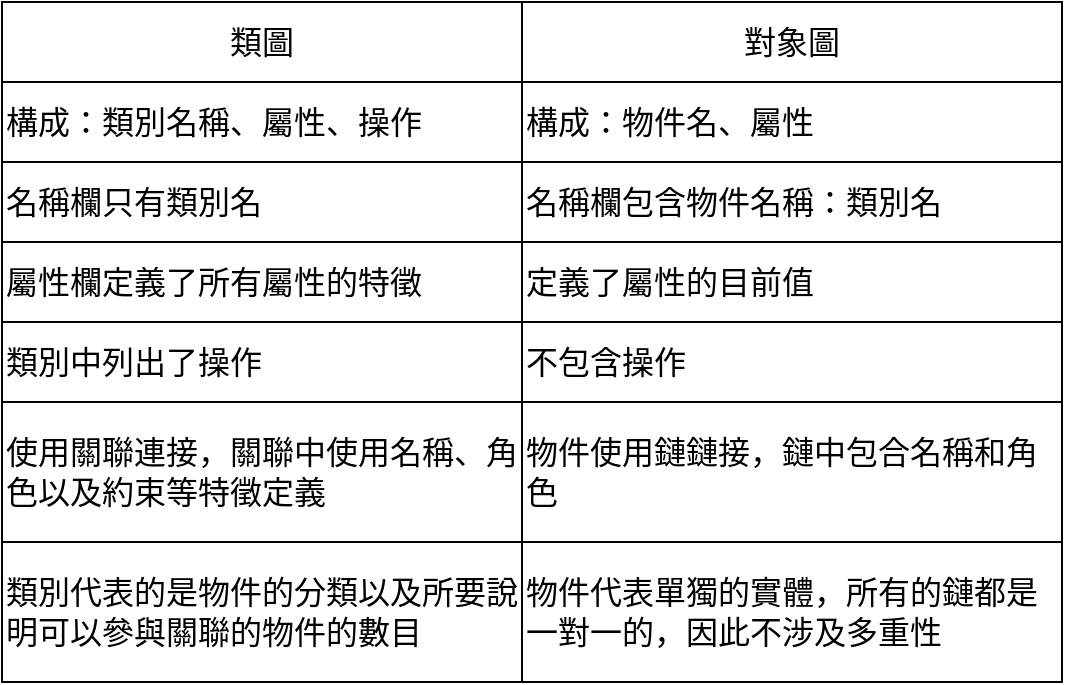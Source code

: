 <mxfile version="22.0.8" type="device">
  <diagram id="C5RBs43oDa-KdzZeNtuy" name="Page-1">
    <mxGraphModel dx="1050" dy="542" grid="1" gridSize="10" guides="1" tooltips="1" connect="1" arrows="1" fold="1" page="1" pageScale="1" pageWidth="827" pageHeight="1169" math="0" shadow="0">
      <root>
        <mxCell id="WIyWlLk6GJQsqaUBKTNV-0" />
        <mxCell id="WIyWlLk6GJQsqaUBKTNV-1" parent="WIyWlLk6GJQsqaUBKTNV-0" />
        <mxCell id="7dIk6BMdmFNtGMZZDtpY-1" value="" style="shape=table;startSize=0;container=1;collapsible=0;childLayout=tableLayout;fontSize=16;align=left;" parent="WIyWlLk6GJQsqaUBKTNV-1" vertex="1">
          <mxGeometry x="200" y="240" width="530" height="340" as="geometry" />
        </mxCell>
        <mxCell id="7dIk6BMdmFNtGMZZDtpY-2" value="" style="shape=tableRow;horizontal=0;startSize=0;swimlaneHead=0;swimlaneBody=0;strokeColor=inherit;top=0;left=0;bottom=0;right=0;collapsible=0;dropTarget=0;fillColor=none;points=[[0,0.5],[1,0.5]];portConstraint=eastwest;fontSize=16;align=left;" parent="7dIk6BMdmFNtGMZZDtpY-1" vertex="1">
          <mxGeometry width="530" height="40" as="geometry" />
        </mxCell>
        <mxCell id="7dIk6BMdmFNtGMZZDtpY-3" value="類圖" style="shape=partialRectangle;html=1;whiteSpace=wrap;connectable=0;strokeColor=inherit;overflow=hidden;fillColor=none;top=0;left=0;bottom=0;right=0;pointerEvents=1;fontSize=16;align=center;" parent="7dIk6BMdmFNtGMZZDtpY-2" vertex="1">
          <mxGeometry width="260" height="40" as="geometry">
            <mxRectangle width="260" height="40" as="alternateBounds" />
          </mxGeometry>
        </mxCell>
        <mxCell id="7dIk6BMdmFNtGMZZDtpY-4" value="對象圖" style="shape=partialRectangle;html=1;whiteSpace=wrap;connectable=0;strokeColor=inherit;overflow=hidden;fillColor=none;top=0;left=0;bottom=0;right=0;pointerEvents=1;fontSize=16;align=center;" parent="7dIk6BMdmFNtGMZZDtpY-2" vertex="1">
          <mxGeometry x="260" width="270" height="40" as="geometry">
            <mxRectangle width="270" height="40" as="alternateBounds" />
          </mxGeometry>
        </mxCell>
        <mxCell id="7dIk6BMdmFNtGMZZDtpY-6" value="" style="shape=tableRow;horizontal=0;startSize=0;swimlaneHead=0;swimlaneBody=0;strokeColor=inherit;top=0;left=0;bottom=0;right=0;collapsible=0;dropTarget=0;fillColor=none;points=[[0,0.5],[1,0.5]];portConstraint=eastwest;fontSize=16;align=left;" parent="7dIk6BMdmFNtGMZZDtpY-1" vertex="1">
          <mxGeometry y="40" width="530" height="40" as="geometry" />
        </mxCell>
        <mxCell id="7dIk6BMdmFNtGMZZDtpY-7" value="構成：類別名稱、屬性、操作" style="shape=partialRectangle;html=1;whiteSpace=wrap;connectable=0;strokeColor=inherit;overflow=hidden;fillColor=none;top=0;left=0;bottom=0;right=0;pointerEvents=1;fontSize=16;align=left;" parent="7dIk6BMdmFNtGMZZDtpY-6" vertex="1">
          <mxGeometry width="260" height="40" as="geometry">
            <mxRectangle width="260" height="40" as="alternateBounds" />
          </mxGeometry>
        </mxCell>
        <mxCell id="7dIk6BMdmFNtGMZZDtpY-8" value="構成：物件名、屬性" style="shape=partialRectangle;html=1;whiteSpace=wrap;connectable=0;strokeColor=inherit;overflow=hidden;fillColor=none;top=0;left=0;bottom=0;right=0;pointerEvents=1;fontSize=16;align=left;" parent="7dIk6BMdmFNtGMZZDtpY-6" vertex="1">
          <mxGeometry x="260" width="270" height="40" as="geometry">
            <mxRectangle width="270" height="40" as="alternateBounds" />
          </mxGeometry>
        </mxCell>
        <mxCell id="7dIk6BMdmFNtGMZZDtpY-10" value="" style="shape=tableRow;horizontal=0;startSize=0;swimlaneHead=0;swimlaneBody=0;strokeColor=inherit;top=0;left=0;bottom=0;right=0;collapsible=0;dropTarget=0;fillColor=none;points=[[0,0.5],[1,0.5]];portConstraint=eastwest;fontSize=16;align=left;" parent="7dIk6BMdmFNtGMZZDtpY-1" vertex="1">
          <mxGeometry y="80" width="530" height="40" as="geometry" />
        </mxCell>
        <mxCell id="7dIk6BMdmFNtGMZZDtpY-11" value="名稱欄只有類別名" style="shape=partialRectangle;html=1;whiteSpace=wrap;connectable=0;strokeColor=inherit;overflow=hidden;fillColor=none;top=0;left=0;bottom=0;right=0;pointerEvents=1;fontSize=16;align=left;" parent="7dIk6BMdmFNtGMZZDtpY-10" vertex="1">
          <mxGeometry width="260" height="40" as="geometry">
            <mxRectangle width="260" height="40" as="alternateBounds" />
          </mxGeometry>
        </mxCell>
        <mxCell id="7dIk6BMdmFNtGMZZDtpY-12" value="名稱欄包含物件名稱：類別名" style="shape=partialRectangle;html=1;whiteSpace=wrap;connectable=0;strokeColor=inherit;overflow=hidden;fillColor=none;top=0;left=0;bottom=0;right=0;pointerEvents=1;fontSize=16;align=left;" parent="7dIk6BMdmFNtGMZZDtpY-10" vertex="1">
          <mxGeometry x="260" width="270" height="40" as="geometry">
            <mxRectangle width="270" height="40" as="alternateBounds" />
          </mxGeometry>
        </mxCell>
        <mxCell id="7dIk6BMdmFNtGMZZDtpY-14" style="shape=tableRow;horizontal=0;startSize=0;swimlaneHead=0;swimlaneBody=0;strokeColor=inherit;top=0;left=0;bottom=0;right=0;collapsible=0;dropTarget=0;fillColor=none;points=[[0,0.5],[1,0.5]];portConstraint=eastwest;fontSize=16;align=left;" parent="7dIk6BMdmFNtGMZZDtpY-1" vertex="1">
          <mxGeometry y="120" width="530" height="40" as="geometry" />
        </mxCell>
        <mxCell id="7dIk6BMdmFNtGMZZDtpY-15" value="屬性欄定義了所有屬性的特徵" style="shape=partialRectangle;html=1;whiteSpace=wrap;connectable=0;strokeColor=inherit;overflow=hidden;fillColor=none;top=0;left=0;bottom=0;right=0;pointerEvents=1;fontSize=16;align=left;" parent="7dIk6BMdmFNtGMZZDtpY-14" vertex="1">
          <mxGeometry width="260" height="40" as="geometry">
            <mxRectangle width="260" height="40" as="alternateBounds" />
          </mxGeometry>
        </mxCell>
        <mxCell id="7dIk6BMdmFNtGMZZDtpY-16" value="定義了屬性的目前值" style="shape=partialRectangle;html=1;whiteSpace=wrap;connectable=0;strokeColor=inherit;overflow=hidden;fillColor=none;top=0;left=0;bottom=0;right=0;pointerEvents=1;fontSize=16;align=left;" parent="7dIk6BMdmFNtGMZZDtpY-14" vertex="1">
          <mxGeometry x="260" width="270" height="40" as="geometry">
            <mxRectangle width="270" height="40" as="alternateBounds" />
          </mxGeometry>
        </mxCell>
        <mxCell id="7dIk6BMdmFNtGMZZDtpY-17" style="shape=tableRow;horizontal=0;startSize=0;swimlaneHead=0;swimlaneBody=0;strokeColor=inherit;top=0;left=0;bottom=0;right=0;collapsible=0;dropTarget=0;fillColor=none;points=[[0,0.5],[1,0.5]];portConstraint=eastwest;fontSize=16;align=left;" parent="7dIk6BMdmFNtGMZZDtpY-1" vertex="1">
          <mxGeometry y="160" width="530" height="40" as="geometry" />
        </mxCell>
        <mxCell id="7dIk6BMdmFNtGMZZDtpY-18" value="類別中列出了操作" style="shape=partialRectangle;html=1;whiteSpace=wrap;connectable=0;strokeColor=inherit;overflow=hidden;fillColor=none;top=0;left=0;bottom=0;right=0;pointerEvents=1;fontSize=16;align=left;" parent="7dIk6BMdmFNtGMZZDtpY-17" vertex="1">
          <mxGeometry width="260" height="40" as="geometry">
            <mxRectangle width="260" height="40" as="alternateBounds" />
          </mxGeometry>
        </mxCell>
        <mxCell id="7dIk6BMdmFNtGMZZDtpY-19" value="不包含操作" style="shape=partialRectangle;html=1;whiteSpace=wrap;connectable=0;strokeColor=inherit;overflow=hidden;fillColor=none;top=0;left=0;bottom=0;right=0;pointerEvents=1;fontSize=16;align=left;" parent="7dIk6BMdmFNtGMZZDtpY-17" vertex="1">
          <mxGeometry x="260" width="270" height="40" as="geometry">
            <mxRectangle width="270" height="40" as="alternateBounds" />
          </mxGeometry>
        </mxCell>
        <mxCell id="7dIk6BMdmFNtGMZZDtpY-20" style="shape=tableRow;horizontal=0;startSize=0;swimlaneHead=0;swimlaneBody=0;strokeColor=inherit;top=0;left=0;bottom=0;right=0;collapsible=0;dropTarget=0;fillColor=none;points=[[0,0.5],[1,0.5]];portConstraint=eastwest;fontSize=16;align=left;" parent="7dIk6BMdmFNtGMZZDtpY-1" vertex="1">
          <mxGeometry y="200" width="530" height="70" as="geometry" />
        </mxCell>
        <mxCell id="7dIk6BMdmFNtGMZZDtpY-21" value="&lt;div style=&quot;&quot;&gt;&lt;font style=&quot;font-size: 16px;&quot;&gt;使用關聯連接，關聯中使用名稱、角色以及約束等特徵定義&lt;/font&gt;&lt;/div&gt;" style="shape=partialRectangle;html=1;whiteSpace=wrap;connectable=0;strokeColor=inherit;overflow=hidden;fillColor=none;top=0;left=0;bottom=0;right=0;pointerEvents=1;fontSize=16;align=left;" parent="7dIk6BMdmFNtGMZZDtpY-20" vertex="1">
          <mxGeometry width="260" height="70" as="geometry">
            <mxRectangle width="260" height="70" as="alternateBounds" />
          </mxGeometry>
        </mxCell>
        <mxCell id="7dIk6BMdmFNtGMZZDtpY-22" value="&lt;div style=&quot;&quot;&gt;&lt;font style=&quot;font-size: 16px;&quot;&gt;物件使用鏈鏈接，鏈中包合名稱和角色&lt;/font&gt;&lt;br&gt;&lt;/div&gt;" style="shape=partialRectangle;html=1;whiteSpace=wrap;connectable=0;strokeColor=inherit;overflow=hidden;fillColor=none;top=0;left=0;bottom=0;right=0;pointerEvents=1;fontSize=16;align=left;" parent="7dIk6BMdmFNtGMZZDtpY-20" vertex="1">
          <mxGeometry x="260" width="270" height="70" as="geometry">
            <mxRectangle width="270" height="70" as="alternateBounds" />
          </mxGeometry>
        </mxCell>
        <mxCell id="y7-hXVN5cvMEqQ_GEBUz-3" style="shape=tableRow;horizontal=0;startSize=0;swimlaneHead=0;swimlaneBody=0;strokeColor=inherit;top=0;left=0;bottom=0;right=0;collapsible=0;dropTarget=0;fillColor=none;points=[[0,0.5],[1,0.5]];portConstraint=eastwest;fontSize=16;align=left;" parent="7dIk6BMdmFNtGMZZDtpY-1" vertex="1">
          <mxGeometry y="270" width="530" height="70" as="geometry" />
        </mxCell>
        <mxCell id="y7-hXVN5cvMEqQ_GEBUz-4" value="類別代表的是物件的分類以及所要說明可以參與關聯的物件的數目" style="shape=partialRectangle;html=1;whiteSpace=wrap;connectable=0;strokeColor=inherit;overflow=hidden;fillColor=none;top=0;left=0;bottom=0;right=0;pointerEvents=1;fontSize=16;align=left;" parent="y7-hXVN5cvMEqQ_GEBUz-3" vertex="1">
          <mxGeometry width="260" height="70" as="geometry">
            <mxRectangle width="260" height="70" as="alternateBounds" />
          </mxGeometry>
        </mxCell>
        <mxCell id="y7-hXVN5cvMEqQ_GEBUz-5" value="物件代表單獨的實體，所有的鏈都是一對一的，因此不涉及多重性" style="shape=partialRectangle;html=1;whiteSpace=wrap;connectable=0;strokeColor=inherit;overflow=hidden;fillColor=none;top=0;left=0;bottom=0;right=0;pointerEvents=1;fontSize=16;align=left;" parent="y7-hXVN5cvMEqQ_GEBUz-3" vertex="1">
          <mxGeometry x="260" width="270" height="70" as="geometry">
            <mxRectangle width="270" height="70" as="alternateBounds" />
          </mxGeometry>
        </mxCell>
      </root>
    </mxGraphModel>
  </diagram>
</mxfile>
